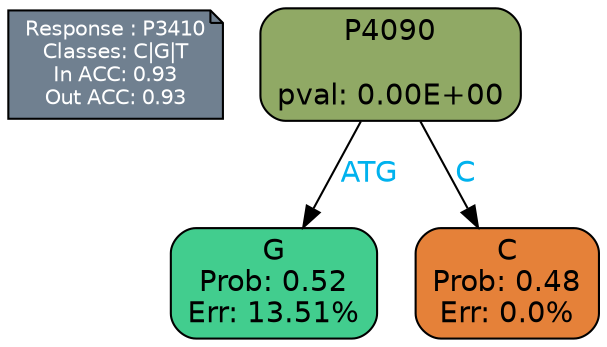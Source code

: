 digraph Tree {
node [shape=box, style="filled, rounded", color="black", fontname=helvetica] ;
graph [ranksep=equally, splines=polylines, bgcolor=transparent, dpi=600] ;
edge [fontname=helvetica] ;
LEGEND [label="Response : P3410
Classes: C|G|T
In ACC: 0.93
Out ACC: 0.93
",shape=note,align=left,style=filled,fillcolor="slategray",fontcolor="white",fontsize=10];1 [label="P4090

pval: 0.00E+00", fillcolor="#90a965"] ;
2 [label="G
Prob: 0.52
Err: 13.51%", fillcolor="#42cd8e"] ;
3 [label="C
Prob: 0.48
Err: 0.0%", fillcolor="#e58139"] ;
1 -> 2 [label="ATG",fontcolor=deepskyblue2] ;
1 -> 3 [label="C",fontcolor=deepskyblue2] ;
{rank = same; 2;3;}{rank = same; LEGEND;1;}}